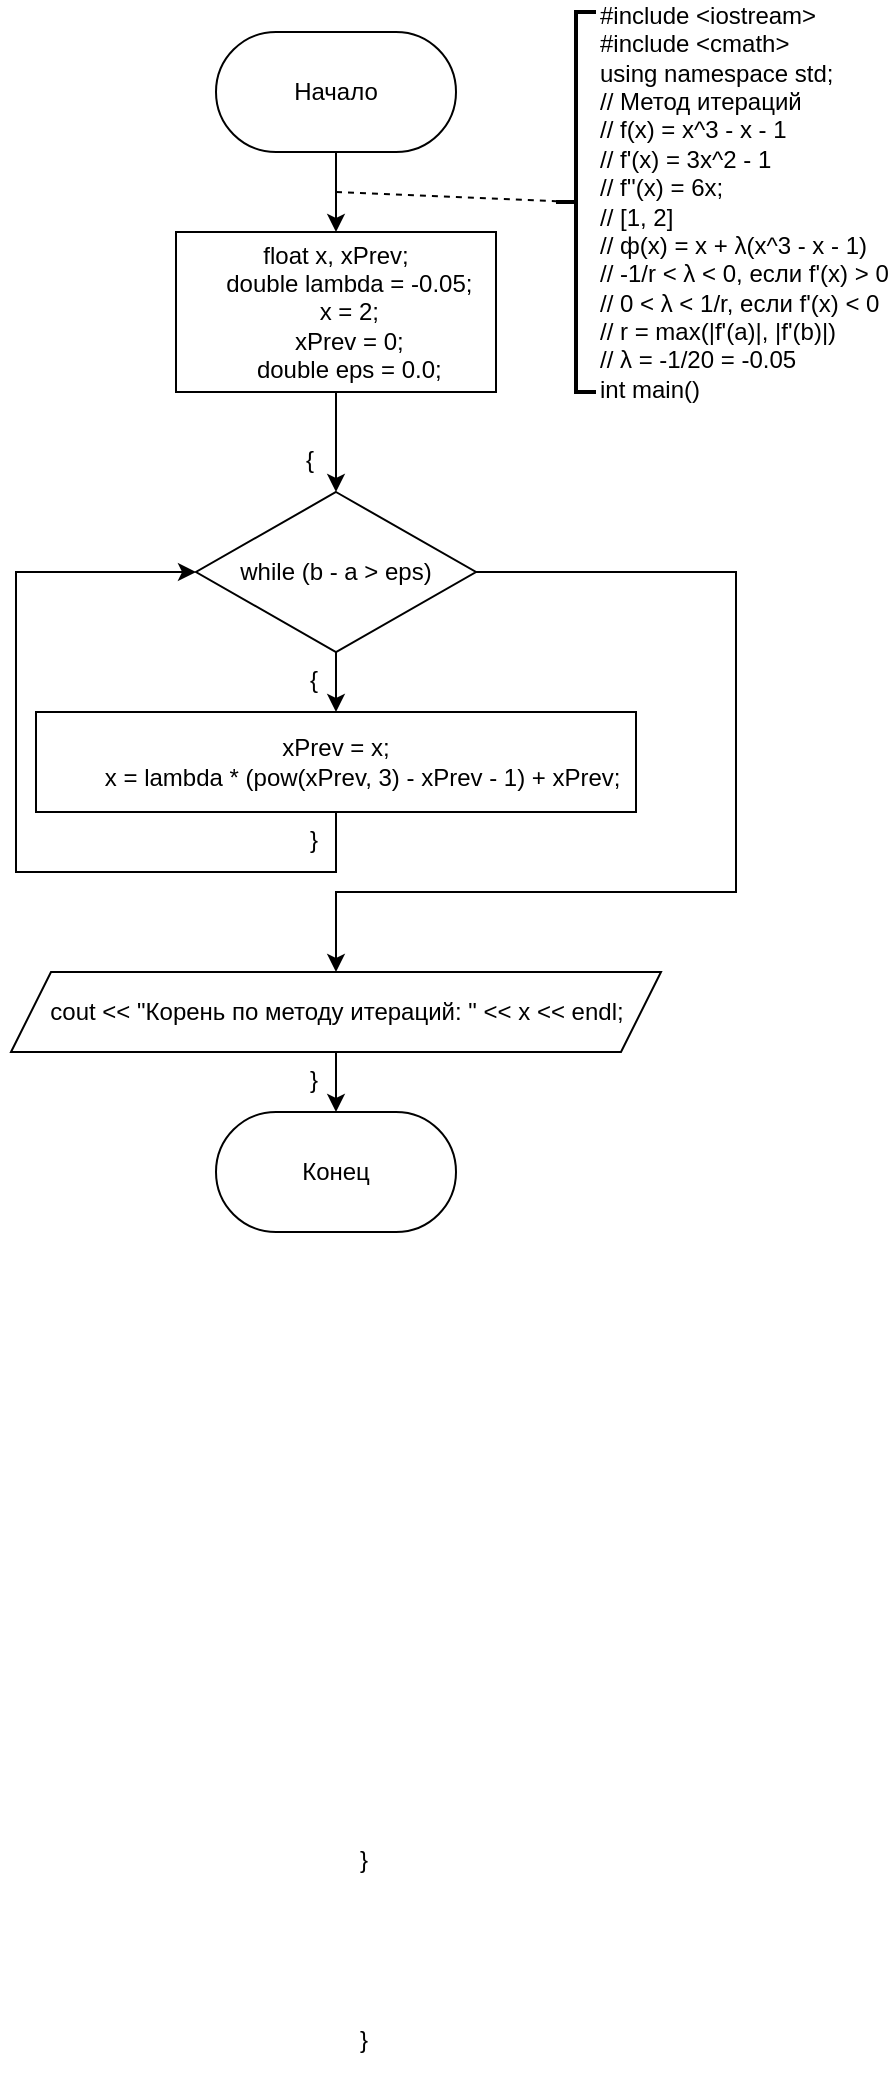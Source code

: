 <mxfile version="16.0.0" type="device"><diagram id="C5RBs43oDa-KdzZeNtuy" name="Page-1"><mxGraphModel dx="1374" dy="757" grid="1" gridSize="10" guides="1" tooltips="1" connect="1" arrows="1" fold="1" page="1" pageScale="1" pageWidth="827" pageHeight="1169" math="0" shadow="0"><root><mxCell id="WIyWlLk6GJQsqaUBKTNV-0"/><mxCell id="WIyWlLk6GJQsqaUBKTNV-1" parent="WIyWlLk6GJQsqaUBKTNV-0"/><mxCell id="kvwk_zXzjeEm2TGd5q2e-3" style="edgeStyle=orthogonalEdgeStyle;rounded=0;orthogonalLoop=1;jettySize=auto;html=1;exitX=0.5;exitY=1;exitDx=0;exitDy=0;entryX=0.5;entryY=0;entryDx=0;entryDy=0;" edge="1" parent="WIyWlLk6GJQsqaUBKTNV-1" source="kvwk_zXzjeEm2TGd5q2e-0" target="kvwk_zXzjeEm2TGd5q2e-2"><mxGeometry relative="1" as="geometry"/></mxCell><mxCell id="kvwk_zXzjeEm2TGd5q2e-0" value="Начало" style="rounded=1;whiteSpace=wrap;html=1;arcSize=50;" vertex="1" parent="WIyWlLk6GJQsqaUBKTNV-1"><mxGeometry x="160" y="40" width="120" height="60" as="geometry"/></mxCell><mxCell id="kvwk_zXzjeEm2TGd5q2e-1" value="Конец" style="rounded=1;whiteSpace=wrap;html=1;arcSize=50;" vertex="1" parent="WIyWlLk6GJQsqaUBKTNV-1"><mxGeometry x="160" y="580" width="120" height="60" as="geometry"/></mxCell><mxCell id="kvwk_zXzjeEm2TGd5q2e-59" style="edgeStyle=orthogonalEdgeStyle;rounded=0;orthogonalLoop=1;jettySize=auto;html=1;exitX=0.5;exitY=1;exitDx=0;exitDy=0;entryX=0.5;entryY=0;entryDx=0;entryDy=0;" edge="1" parent="WIyWlLk6GJQsqaUBKTNV-1" source="kvwk_zXzjeEm2TGd5q2e-2" target="kvwk_zXzjeEm2TGd5q2e-6"><mxGeometry relative="1" as="geometry"/></mxCell><mxCell id="kvwk_zXzjeEm2TGd5q2e-2" value="&lt;div&gt;float x, xPrev;&lt;/div&gt;&lt;div&gt;&amp;nbsp; &amp;nbsp; double lambda = -0.05;&lt;/div&gt;&lt;div&gt;&amp;nbsp; &amp;nbsp; x = 2;&lt;/div&gt;&lt;div&gt;&amp;nbsp; &amp;nbsp; xPrev = 0;&lt;/div&gt;&lt;div&gt;&amp;nbsp; &amp;nbsp; double eps = 0.0;&lt;/div&gt;" style="rounded=0;whiteSpace=wrap;html=1;" vertex="1" parent="WIyWlLk6GJQsqaUBKTNV-1"><mxGeometry x="140" y="140" width="160" height="80" as="geometry"/></mxCell><mxCell id="kvwk_zXzjeEm2TGd5q2e-4" value="" style="endArrow=none;dashed=1;html=1;rounded=0;" edge="1" parent="WIyWlLk6GJQsqaUBKTNV-1" target="kvwk_zXzjeEm2TGd5q2e-5"><mxGeometry width="50" height="50" relative="1" as="geometry"><mxPoint x="220" y="120" as="sourcePoint"/><mxPoint x="320" y="120" as="targetPoint"/></mxGeometry></mxCell><mxCell id="kvwk_zXzjeEm2TGd5q2e-5" value="&lt;div&gt;#include &amp;lt;iostream&amp;gt;&lt;/div&gt;&lt;div&gt;#include &amp;lt;cmath&amp;gt;&lt;/div&gt;&lt;div&gt;using namespace std;&lt;/div&gt;&lt;div&gt;// Метод итераций&lt;/div&gt;&lt;div&gt;// f(x) = x^3 - x - 1&lt;/div&gt;&lt;div&gt;// f'(x) = 3x^2 - 1&lt;/div&gt;&lt;div&gt;// f''(x) = 6x;&lt;/div&gt;&lt;div&gt;// [1, 2]&lt;/div&gt;&lt;div&gt;// ф(x) = x + λ(x^3 - x - 1)&lt;/div&gt;&lt;div&gt;// -1/r &amp;lt; λ &amp;lt; 0, если f'(x) &amp;gt; 0&lt;/div&gt;&lt;div&gt;// 0 &amp;lt; λ &amp;lt; 1/r, если f'(x) &amp;lt; 0&lt;/div&gt;&lt;div&gt;// r = max(|f'(a)|, |f'(b)|)&lt;/div&gt;&lt;div&gt;// λ = -1/20 = -0.05&lt;/div&gt;&lt;div&gt;int main()&lt;/div&gt;" style="strokeWidth=2;html=1;shape=mxgraph.flowchart.annotation_2;align=left;labelPosition=right;pointerEvents=1;" vertex="1" parent="WIyWlLk6GJQsqaUBKTNV-1"><mxGeometry x="330" y="30" width="20" height="190" as="geometry"/></mxCell><mxCell id="kvwk_zXzjeEm2TGd5q2e-73" style="edgeStyle=orthogonalEdgeStyle;rounded=0;orthogonalLoop=1;jettySize=auto;html=1;exitX=0.5;exitY=1;exitDx=0;exitDy=0;entryX=0.5;entryY=0;entryDx=0;entryDy=0;" edge="1" parent="WIyWlLk6GJQsqaUBKTNV-1" source="kvwk_zXzjeEm2TGd5q2e-6" target="kvwk_zXzjeEm2TGd5q2e-72"><mxGeometry relative="1" as="geometry"/></mxCell><mxCell id="kvwk_zXzjeEm2TGd5q2e-74" style="edgeStyle=orthogonalEdgeStyle;rounded=0;orthogonalLoop=1;jettySize=auto;html=1;exitX=1;exitY=0.5;exitDx=0;exitDy=0;entryX=0.5;entryY=0;entryDx=0;entryDy=0;" edge="1" parent="WIyWlLk6GJQsqaUBKTNV-1" source="kvwk_zXzjeEm2TGd5q2e-6" target="kvwk_zXzjeEm2TGd5q2e-28"><mxGeometry relative="1" as="geometry"><Array as="points"><mxPoint x="420" y="310"/><mxPoint x="420" y="470"/><mxPoint x="220" y="470"/></Array></mxGeometry></mxCell><mxCell id="kvwk_zXzjeEm2TGd5q2e-6" value="while (b - a &amp;gt; eps)" style="rhombus;whiteSpace=wrap;html=1;" vertex="1" parent="WIyWlLk6GJQsqaUBKTNV-1"><mxGeometry x="150" y="270" width="140" height="80" as="geometry"/></mxCell><mxCell id="kvwk_zXzjeEm2TGd5q2e-29" style="edgeStyle=orthogonalEdgeStyle;rounded=0;orthogonalLoop=1;jettySize=auto;html=1;exitX=0.5;exitY=1;exitDx=0;exitDy=0;entryX=0.5;entryY=0;entryDx=0;entryDy=0;" edge="1" parent="WIyWlLk6GJQsqaUBKTNV-1" source="kvwk_zXzjeEm2TGd5q2e-28" target="kvwk_zXzjeEm2TGd5q2e-1"><mxGeometry relative="1" as="geometry"/></mxCell><mxCell id="kvwk_zXzjeEm2TGd5q2e-28" value="cout &amp;lt;&amp;lt; &quot;Корень по методу итераций: &quot; &amp;lt;&amp;lt; x &amp;lt;&amp;lt; endl;" style="shape=parallelogram;perimeter=parallelogramPerimeter;whiteSpace=wrap;html=1;fixedSize=1;" vertex="1" parent="WIyWlLk6GJQsqaUBKTNV-1"><mxGeometry x="57.5" y="510" width="325" height="40" as="geometry"/></mxCell><mxCell id="kvwk_zXzjeEm2TGd5q2e-37" value="}" style="text;whiteSpace=wrap;html=1;" vertex="1" parent="WIyWlLk6GJQsqaUBKTNV-1"><mxGeometry x="205" y="430" width="7.5" height="30" as="geometry"/></mxCell><mxCell id="kvwk_zXzjeEm2TGd5q2e-46" value="}" style="text;whiteSpace=wrap;html=1;" vertex="1" parent="WIyWlLk6GJQsqaUBKTNV-1"><mxGeometry x="205" y="550" width="30" height="30" as="geometry"/></mxCell><mxCell id="kvwk_zXzjeEm2TGd5q2e-50" value="}" style="text;whiteSpace=wrap;html=1;" vertex="1" parent="WIyWlLk6GJQsqaUBKTNV-1"><mxGeometry x="230" y="1030" width="30" height="30" as="geometry"/></mxCell><mxCell id="kvwk_zXzjeEm2TGd5q2e-51" value="}" style="text;whiteSpace=wrap;html=1;" vertex="1" parent="WIyWlLk6GJQsqaUBKTNV-1"><mxGeometry x="230" y="940" width="30" height="30" as="geometry"/></mxCell><mxCell id="kvwk_zXzjeEm2TGd5q2e-55" value="{" style="text;whiteSpace=wrap;html=1;" vertex="1" parent="WIyWlLk6GJQsqaUBKTNV-1"><mxGeometry x="205" y="350" width="15" height="30" as="geometry"/></mxCell><mxCell id="kvwk_zXzjeEm2TGd5q2e-54" value="{" style="text;whiteSpace=wrap;html=1;" vertex="1" parent="WIyWlLk6GJQsqaUBKTNV-1"><mxGeometry x="202.5" y="240" width="10" height="30" as="geometry"/></mxCell><mxCell id="kvwk_zXzjeEm2TGd5q2e-75" style="edgeStyle=orthogonalEdgeStyle;rounded=0;orthogonalLoop=1;jettySize=auto;html=1;exitX=0.5;exitY=1;exitDx=0;exitDy=0;entryX=0;entryY=0.5;entryDx=0;entryDy=0;" edge="1" parent="WIyWlLk6GJQsqaUBKTNV-1" source="kvwk_zXzjeEm2TGd5q2e-72" target="kvwk_zXzjeEm2TGd5q2e-6"><mxGeometry relative="1" as="geometry"><Array as="points"><mxPoint x="220" y="460"/><mxPoint x="60" y="460"/><mxPoint x="60" y="310"/></Array></mxGeometry></mxCell><mxCell id="kvwk_zXzjeEm2TGd5q2e-72" value="&lt;div&gt;xPrev = x;&lt;/div&gt;&lt;div&gt;&amp;nbsp; &amp;nbsp; &amp;nbsp; &amp;nbsp; x = lambda * (pow(xPrev, 3) - xPrev - 1) + xPrev;&lt;/div&gt;" style="rounded=0;whiteSpace=wrap;html=1;" vertex="1" parent="WIyWlLk6GJQsqaUBKTNV-1"><mxGeometry x="70" y="380" width="300" height="50" as="geometry"/></mxCell></root></mxGraphModel></diagram></mxfile>